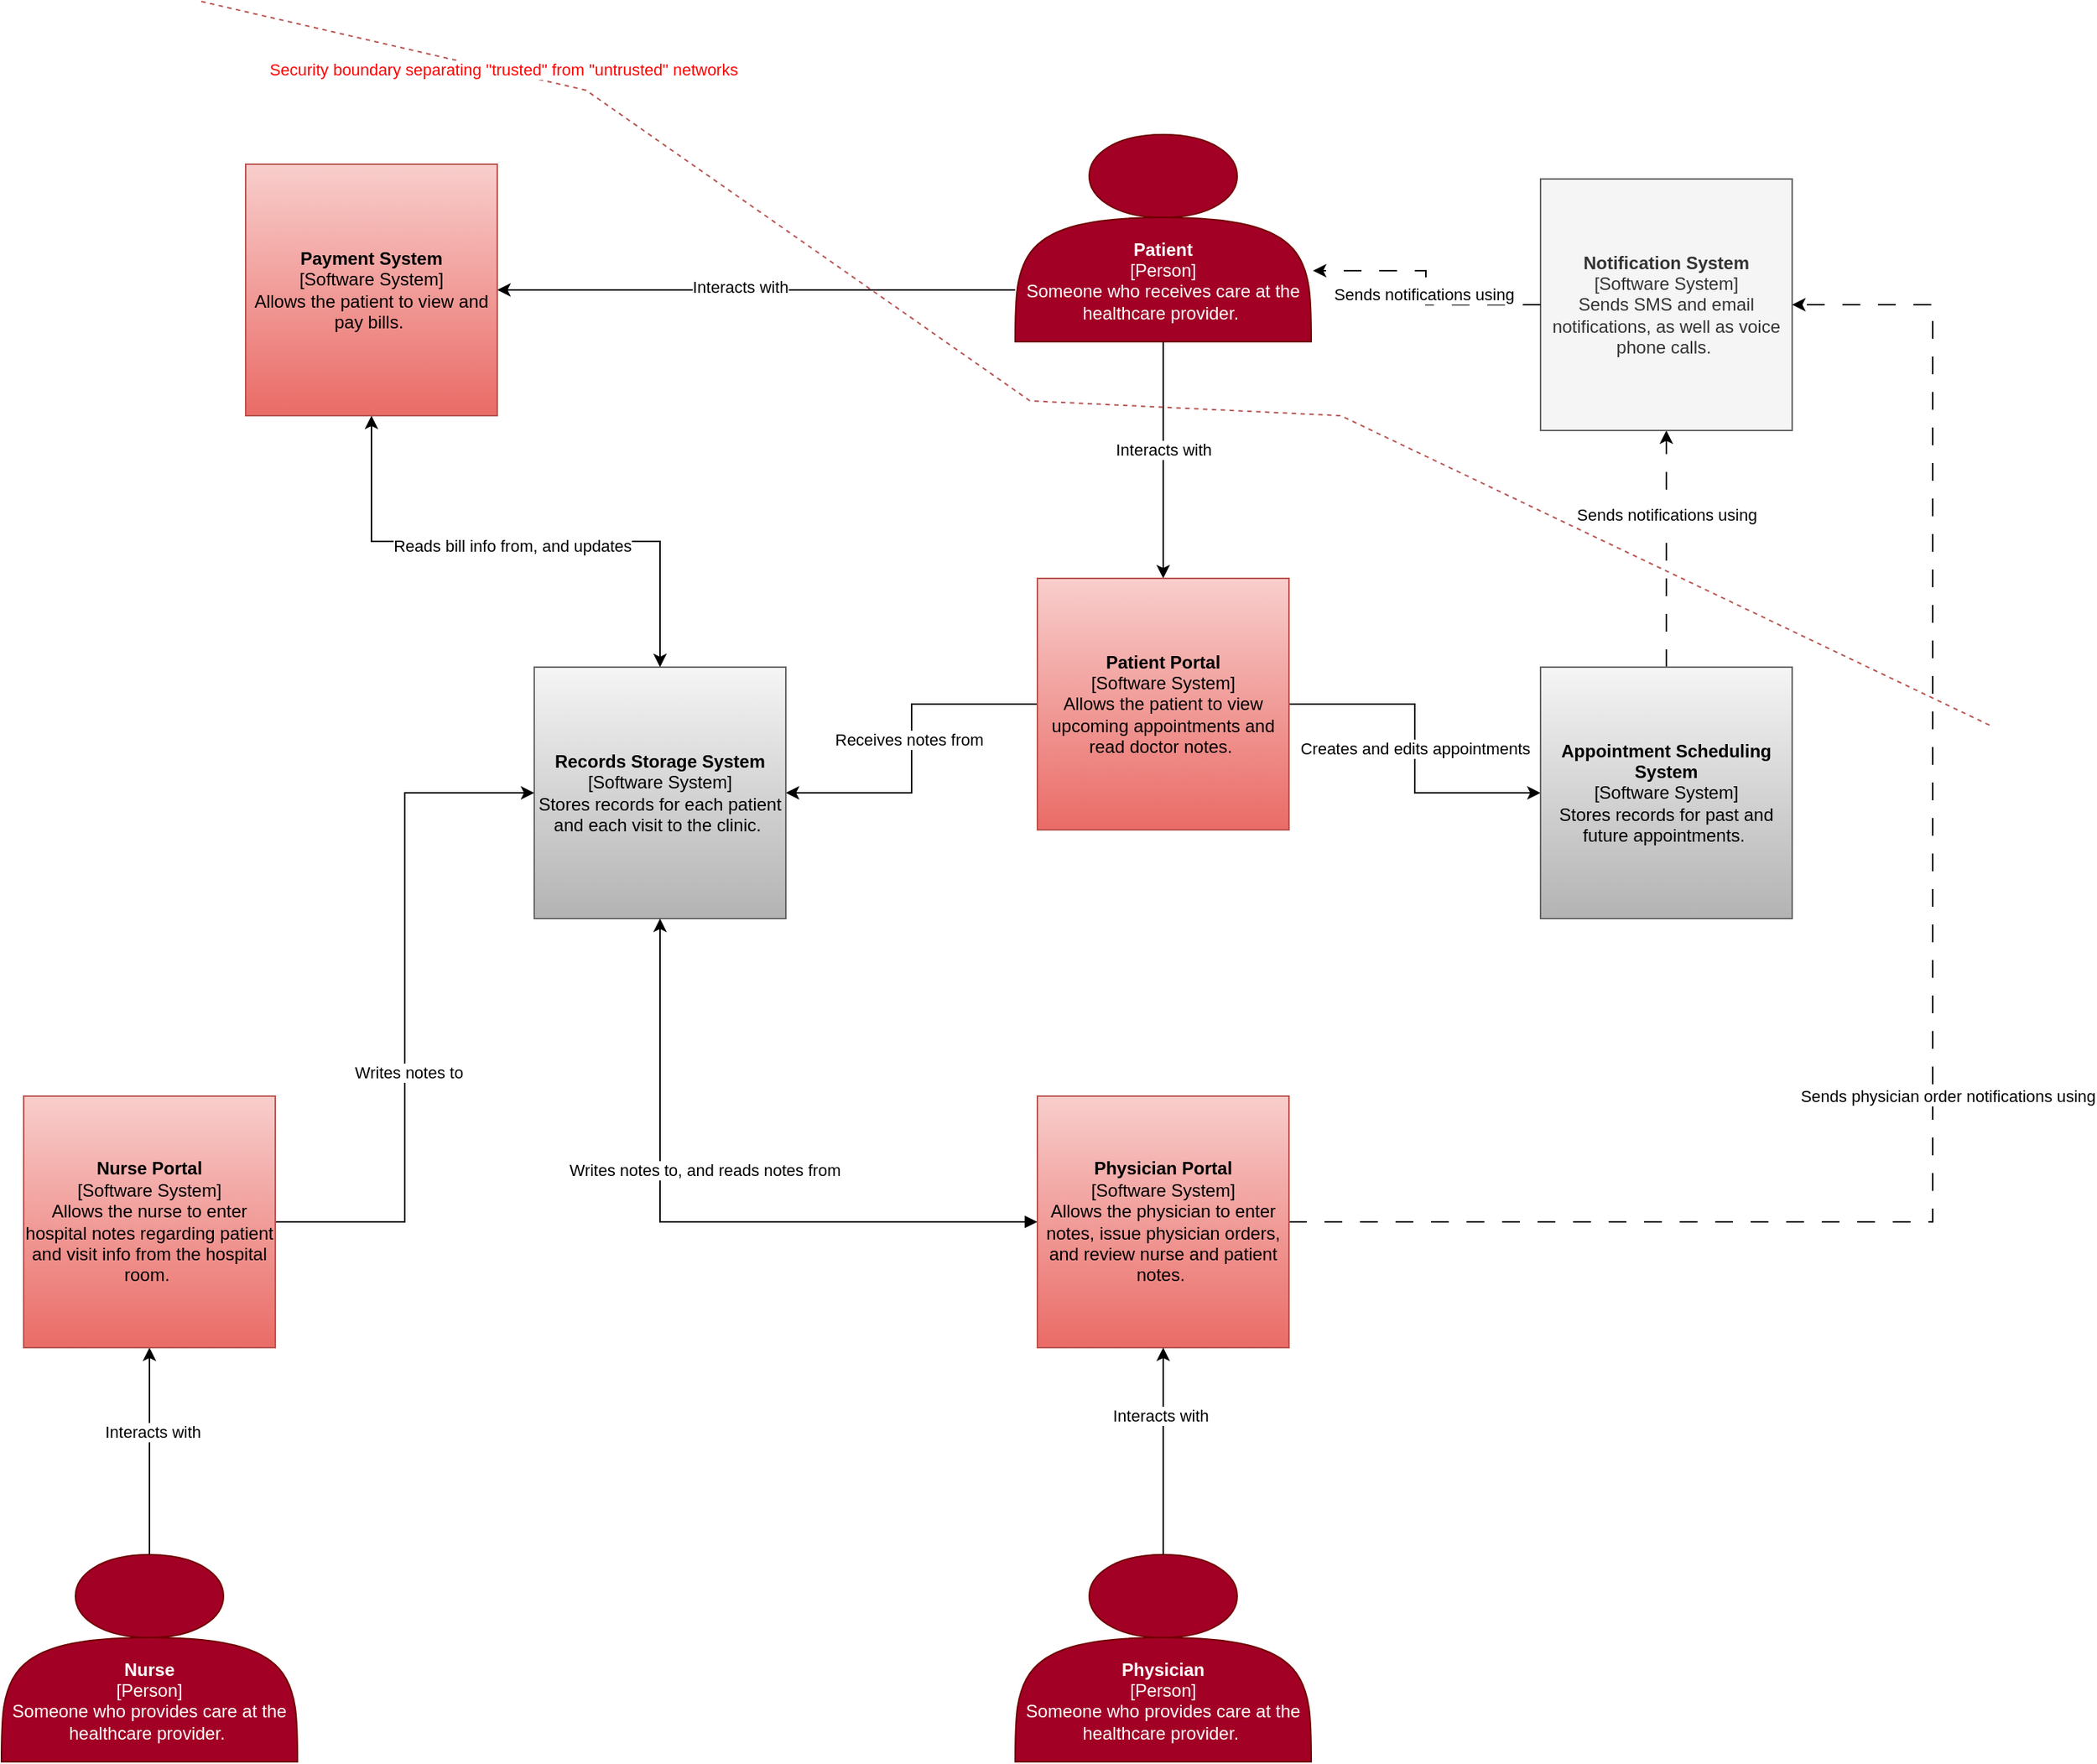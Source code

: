 <mxfile version="20.5.1" type="github">
  <diagram name="Page-1" id="6wdvCxNh-471eMVkn2ey">
    <mxGraphModel dx="2764" dy="891" grid="1" gridSize="10" guides="1" tooltips="1" connect="1" arrows="1" fold="1" page="1" pageScale="1" pageWidth="1100" pageHeight="850" math="0" shadow="0">
      <root>
        <mxCell id="0" />
        <mxCell id="1" parent="0" />
        <mxCell id="cHidrIDUAw1sjIVP_jHr-9" style="edgeStyle=orthogonalEdgeStyle;rounded=0;orthogonalLoop=1;jettySize=auto;html=1;entryX=0.5;entryY=0;entryDx=0;entryDy=0;" parent="1" source="cHidrIDUAw1sjIVP_jHr-1" target="cHidrIDUAw1sjIVP_jHr-2" edge="1">
          <mxGeometry relative="1" as="geometry" />
        </mxCell>
        <mxCell id="cHidrIDUAw1sjIVP_jHr-10" value="Interacts with" style="edgeLabel;html=1;align=center;verticalAlign=middle;resizable=0;points=[];" parent="cHidrIDUAw1sjIVP_jHr-9" vertex="1" connectable="0">
          <mxGeometry x="-0.086" relative="1" as="geometry">
            <mxPoint as="offset" />
          </mxGeometry>
        </mxCell>
        <mxCell id="AByTubor6ZIisQ7dZKOv-23" style="edgeStyle=orthogonalEdgeStyle;rounded=0;orthogonalLoop=1;jettySize=auto;html=1;exitX=0;exitY=0.75;exitDx=0;exitDy=0;strokeWidth=1;startArrow=none;startFill=0;" edge="1" parent="1" source="cHidrIDUAw1sjIVP_jHr-1" target="AByTubor6ZIisQ7dZKOv-19">
          <mxGeometry relative="1" as="geometry" />
        </mxCell>
        <mxCell id="AByTubor6ZIisQ7dZKOv-25" value="Interacts with" style="edgeLabel;html=1;align=center;verticalAlign=middle;resizable=0;points=[];" vertex="1" connectable="0" parent="AByTubor6ZIisQ7dZKOv-23">
          <mxGeometry x="0.067" y="-2" relative="1" as="geometry">
            <mxPoint as="offset" />
          </mxGeometry>
        </mxCell>
        <mxCell id="cHidrIDUAw1sjIVP_jHr-1" value="&lt;br&gt;&lt;br&gt;&lt;br&gt;&lt;br&gt;&lt;b&gt;Patient&lt;/b&gt;&lt;br&gt;[Person]&lt;br&gt;Someone who receives care at the healthcare provider.&amp;nbsp;" style="shape=actor;whiteSpace=wrap;html=1;fillColor=#a20025;strokeColor=#6F0000;fontColor=#ffffff;" parent="1" vertex="1">
          <mxGeometry x="-100" y="140" width="200" height="140" as="geometry" />
        </mxCell>
        <mxCell id="cHidrIDUAw1sjIVP_jHr-4" style="edgeStyle=orthogonalEdgeStyle;rounded=0;orthogonalLoop=1;jettySize=auto;html=1;exitX=0;exitY=0.5;exitDx=0;exitDy=0;entryX=1;entryY=0.5;entryDx=0;entryDy=0;" parent="1" source="cHidrIDUAw1sjIVP_jHr-2" target="cHidrIDUAw1sjIVP_jHr-3" edge="1">
          <mxGeometry relative="1" as="geometry" />
        </mxCell>
        <mxCell id="cHidrIDUAw1sjIVP_jHr-5" value="Receives notes from" style="edgeLabel;html=1;align=center;verticalAlign=middle;resizable=0;points=[];" parent="cHidrIDUAw1sjIVP_jHr-4" vertex="1" connectable="0">
          <mxGeometry x="-0.053" y="-2" relative="1" as="geometry">
            <mxPoint as="offset" />
          </mxGeometry>
        </mxCell>
        <mxCell id="cHidrIDUAw1sjIVP_jHr-7" style="edgeStyle=orthogonalEdgeStyle;rounded=0;orthogonalLoop=1;jettySize=auto;html=1;entryX=0;entryY=0.5;entryDx=0;entryDy=0;" parent="1" source="cHidrIDUAw1sjIVP_jHr-2" target="cHidrIDUAw1sjIVP_jHr-6" edge="1">
          <mxGeometry relative="1" as="geometry" />
        </mxCell>
        <mxCell id="cHidrIDUAw1sjIVP_jHr-8" value="Creates and edits appointments" style="edgeLabel;html=1;align=center;verticalAlign=middle;resizable=0;points=[];" parent="cHidrIDUAw1sjIVP_jHr-7" vertex="1" connectable="0">
          <mxGeometry relative="1" as="geometry">
            <mxPoint as="offset" />
          </mxGeometry>
        </mxCell>
        <mxCell id="cHidrIDUAw1sjIVP_jHr-2" value="&lt;div style=&quot;&quot;&gt;&lt;b style=&quot;background-color: initial;&quot;&gt;Patient Portal&lt;/b&gt;&lt;/div&gt;[Software System]&lt;br&gt;Allows the patient to view upcoming appointments and read doctor notes.&amp;nbsp;" style="whiteSpace=wrap;html=1;aspect=fixed;fillColor=#f8cecc;strokeColor=#b85450;fillStyle=solid;gradientColor=#ea6b66;" parent="1" vertex="1">
          <mxGeometry x="-85" y="440" width="170" height="170" as="geometry" />
        </mxCell>
        <mxCell id="cHidrIDUAw1sjIVP_jHr-3" value="&lt;div style=&quot;&quot;&gt;&lt;b&gt;Records Storage System&lt;/b&gt;&lt;/div&gt;[Software System]&lt;br&gt;Stores records for each patient and each visit to the clinic.&amp;nbsp;" style="whiteSpace=wrap;html=1;aspect=fixed;fillColor=#f5f5f5;fillStyle=solid;strokeColor=#666666;gradientColor=#b3b3b3;" parent="1" vertex="1">
          <mxGeometry x="-425" y="500" width="170" height="170" as="geometry" />
        </mxCell>
        <mxCell id="cHidrIDUAw1sjIVP_jHr-22" style="edgeStyle=orthogonalEdgeStyle;rounded=0;orthogonalLoop=1;jettySize=auto;html=1;entryX=0.5;entryY=1;entryDx=0;entryDy=0;dashed=1;dashPattern=12 12;" parent="1" source="cHidrIDUAw1sjIVP_jHr-6" target="cHidrIDUAw1sjIVP_jHr-21" edge="1">
          <mxGeometry relative="1" as="geometry" />
        </mxCell>
        <mxCell id="cHidrIDUAw1sjIVP_jHr-23" value="Sends notifications using" style="edgeLabel;html=1;align=center;verticalAlign=middle;resizable=0;points=[];" parent="cHidrIDUAw1sjIVP_jHr-22" vertex="1" connectable="0">
          <mxGeometry x="0.294" relative="1" as="geometry">
            <mxPoint as="offset" />
          </mxGeometry>
        </mxCell>
        <mxCell id="cHidrIDUAw1sjIVP_jHr-6" value="&lt;div style=&quot;&quot;&gt;&lt;b&gt;Appointment Scheduling System&lt;/b&gt;&lt;/div&gt;[Software System]&lt;br&gt;Stores records for past and future appointments.&amp;nbsp;" style="whiteSpace=wrap;html=1;aspect=fixed;fillColor=#f5f5f5;fillStyle=solid;strokeColor=#666666;gradientColor=#b3b3b3;" parent="1" vertex="1">
          <mxGeometry x="255" y="500" width="170" height="170" as="geometry" />
        </mxCell>
        <mxCell id="cHidrIDUAw1sjIVP_jHr-21" value="&lt;div style=&quot;&quot;&gt;&lt;b&gt;Notification System&lt;/b&gt;&lt;/div&gt;[Software System]&lt;br&gt;Sends SMS and email notifications, as well as voice phone calls.&amp;nbsp;" style="whiteSpace=wrap;html=1;aspect=fixed;fillColor=#f5f5f5;fillStyle=solid;strokeColor=#666666;fontColor=#333333;" parent="1" vertex="1">
          <mxGeometry x="255" y="170" width="170" height="170" as="geometry" />
        </mxCell>
        <mxCell id="cHidrIDUAw1sjIVP_jHr-24" style="rounded=0;orthogonalLoop=1;jettySize=auto;html=1;entryX=1.006;entryY=0.657;entryDx=0;entryDy=0;entryPerimeter=0;dashed=1;dashPattern=12 12;jumpStyle=none;edgeStyle=orthogonalEdgeStyle;" parent="1" source="cHidrIDUAw1sjIVP_jHr-21" target="cHidrIDUAw1sjIVP_jHr-1" edge="1">
          <mxGeometry relative="1" as="geometry" />
        </mxCell>
        <mxCell id="cHidrIDUAw1sjIVP_jHr-25" value="Sends notifications using" style="edgeLabel;html=1;align=center;verticalAlign=middle;resizable=0;points=[];" parent="cHidrIDUAw1sjIVP_jHr-24" vertex="1" connectable="0">
          <mxGeometry x="-0.03" y="2" relative="1" as="geometry">
            <mxPoint y="1" as="offset" />
          </mxGeometry>
        </mxCell>
        <mxCell id="AByTubor6ZIisQ7dZKOv-3" style="edgeStyle=orthogonalEdgeStyle;rounded=0;orthogonalLoop=1;jettySize=auto;html=1;exitX=0;exitY=0.5;exitDx=0;exitDy=0;entryX=0.5;entryY=1;entryDx=0;entryDy=0;startArrow=block;startFill=1;" edge="1" parent="1" source="AByTubor6ZIisQ7dZKOv-1" target="cHidrIDUAw1sjIVP_jHr-3">
          <mxGeometry relative="1" as="geometry" />
        </mxCell>
        <mxCell id="AByTubor6ZIisQ7dZKOv-4" value="Writes notes to, and reads notes from" style="edgeLabel;html=1;align=center;verticalAlign=middle;resizable=0;points=[];" vertex="1" connectable="0" parent="AByTubor6ZIisQ7dZKOv-3">
          <mxGeometry x="-0.135" y="2" relative="1" as="geometry">
            <mxPoint x="-26" y="-37" as="offset" />
          </mxGeometry>
        </mxCell>
        <mxCell id="AByTubor6ZIisQ7dZKOv-5" style="edgeStyle=orthogonalEdgeStyle;rounded=0;orthogonalLoop=1;jettySize=auto;html=1;exitX=1;exitY=0.5;exitDx=0;exitDy=0;entryX=1;entryY=0.5;entryDx=0;entryDy=0;startArrow=none;startFill=0;dashed=1;strokeWidth=1;dashPattern=12 12;" edge="1" parent="1" source="AByTubor6ZIisQ7dZKOv-1" target="cHidrIDUAw1sjIVP_jHr-21">
          <mxGeometry relative="1" as="geometry">
            <Array as="points">
              <mxPoint x="520" y="875" />
              <mxPoint x="520" y="255" />
            </Array>
          </mxGeometry>
        </mxCell>
        <mxCell id="AByTubor6ZIisQ7dZKOv-6" value="Sends physician order notifications using" style="edgeLabel;html=1;align=center;verticalAlign=middle;resizable=0;points=[];" vertex="1" connectable="0" parent="AByTubor6ZIisQ7dZKOv-5">
          <mxGeometry x="0.212" y="1" relative="1" as="geometry">
            <mxPoint x="11" y="177" as="offset" />
          </mxGeometry>
        </mxCell>
        <mxCell id="AByTubor6ZIisQ7dZKOv-1" value="&lt;div style=&quot;&quot;&gt;&lt;b style=&quot;background-color: initial;&quot;&gt;Physician Portal&lt;/b&gt;&lt;/div&gt;[Software System]&lt;br&gt;Allows the physician to enter notes, issue physician orders, and review nurse and patient notes.&amp;nbsp;" style="whiteSpace=wrap;html=1;aspect=fixed;fillColor=#f8cecc;strokeColor=#b85450;fillStyle=solid;gradientColor=#ea6b66;" vertex="1" parent="1">
          <mxGeometry x="-85" y="790" width="170" height="170" as="geometry" />
        </mxCell>
        <mxCell id="AByTubor6ZIisQ7dZKOv-7" style="edgeStyle=orthogonalEdgeStyle;rounded=0;orthogonalLoop=1;jettySize=auto;html=1;exitX=0.5;exitY=0;exitDx=0;exitDy=0;entryX=0.5;entryY=1;entryDx=0;entryDy=0;strokeWidth=1;startArrow=none;startFill=0;" edge="1" parent="1" source="AByTubor6ZIisQ7dZKOv-2" target="AByTubor6ZIisQ7dZKOv-1">
          <mxGeometry relative="1" as="geometry" />
        </mxCell>
        <mxCell id="AByTubor6ZIisQ7dZKOv-8" value="Interacts with" style="edgeLabel;html=1;align=center;verticalAlign=middle;resizable=0;points=[];" vertex="1" connectable="0" parent="AByTubor6ZIisQ7dZKOv-7">
          <mxGeometry x="0.353" y="2" relative="1" as="geometry">
            <mxPoint as="offset" />
          </mxGeometry>
        </mxCell>
        <mxCell id="AByTubor6ZIisQ7dZKOv-2" value="&lt;br&gt;&lt;br&gt;&lt;br&gt;&lt;br&gt;&lt;b&gt;Physician&lt;/b&gt;&lt;br&gt;[Person]&lt;br&gt;Someone who provides care at the healthcare provider.&amp;nbsp;" style="shape=actor;whiteSpace=wrap;html=1;fillColor=#a20025;strokeColor=#6F0000;fontColor=#ffffff;" vertex="1" parent="1">
          <mxGeometry x="-100" y="1100" width="200" height="140" as="geometry" />
        </mxCell>
        <mxCell id="AByTubor6ZIisQ7dZKOv-16" style="edgeStyle=orthogonalEdgeStyle;rounded=0;orthogonalLoop=1;jettySize=auto;html=1;exitX=0.5;exitY=0;exitDx=0;exitDy=0;entryX=0.5;entryY=1;entryDx=0;entryDy=0;strokeWidth=1;startArrow=none;startFill=0;" edge="1" parent="1" source="AByTubor6ZIisQ7dZKOv-10" target="AByTubor6ZIisQ7dZKOv-11">
          <mxGeometry relative="1" as="geometry" />
        </mxCell>
        <mxCell id="AByTubor6ZIisQ7dZKOv-17" value="Interacts with" style="edgeLabel;html=1;align=center;verticalAlign=middle;resizable=0;points=[];" vertex="1" connectable="0" parent="AByTubor6ZIisQ7dZKOv-16">
          <mxGeometry x="0.191" y="-2" relative="1" as="geometry">
            <mxPoint as="offset" />
          </mxGeometry>
        </mxCell>
        <mxCell id="AByTubor6ZIisQ7dZKOv-10" value="&lt;br&gt;&lt;br&gt;&lt;br&gt;&lt;br&gt;&lt;b&gt;Nurse&lt;br&gt;&lt;/b&gt;[Person]&lt;br&gt;Someone who provides care at the healthcare provider.&amp;nbsp;" style="shape=actor;whiteSpace=wrap;html=1;fillColor=#a20025;strokeColor=#6F0000;fontColor=#ffffff;" vertex="1" parent="1">
          <mxGeometry x="-785" y="1100" width="200" height="140" as="geometry" />
        </mxCell>
        <mxCell id="AByTubor6ZIisQ7dZKOv-13" style="edgeStyle=orthogonalEdgeStyle;rounded=0;orthogonalLoop=1;jettySize=auto;html=1;exitX=1;exitY=0.5;exitDx=0;exitDy=0;entryX=0;entryY=0.5;entryDx=0;entryDy=0;strokeWidth=1;startArrow=none;startFill=0;" edge="1" parent="1" source="AByTubor6ZIisQ7dZKOv-11" target="cHidrIDUAw1sjIVP_jHr-3">
          <mxGeometry relative="1" as="geometry" />
        </mxCell>
        <mxCell id="AByTubor6ZIisQ7dZKOv-14" value="Writes notes to" style="edgeLabel;html=1;align=center;verticalAlign=middle;resizable=0;points=[];" vertex="1" connectable="0" parent="AByTubor6ZIisQ7dZKOv-13">
          <mxGeometry x="-0.19" y="-2" relative="1" as="geometry">
            <mxPoint as="offset" />
          </mxGeometry>
        </mxCell>
        <mxCell id="AByTubor6ZIisQ7dZKOv-11" value="&lt;div style=&quot;&quot;&gt;&lt;b style=&quot;background-color: initial;&quot;&gt;Nurse Portal&lt;/b&gt;&lt;/div&gt;[Software System]&lt;br&gt;Allows the nurse to enter hospital notes regarding patient and visit info from the hospital room.&amp;nbsp;" style="whiteSpace=wrap;html=1;aspect=fixed;fillColor=#f8cecc;strokeColor=#b85450;fillStyle=solid;gradientColor=#ea6b66;" vertex="1" parent="1">
          <mxGeometry x="-770" y="790" width="170" height="170" as="geometry" />
        </mxCell>
        <mxCell id="AByTubor6ZIisQ7dZKOv-26" style="edgeStyle=orthogonalEdgeStyle;rounded=0;orthogonalLoop=1;jettySize=auto;html=1;exitX=0.5;exitY=1;exitDx=0;exitDy=0;entryX=0.5;entryY=0;entryDx=0;entryDy=0;strokeWidth=1;startArrow=classic;startFill=1;" edge="1" parent="1" source="AByTubor6ZIisQ7dZKOv-19" target="cHidrIDUAw1sjIVP_jHr-3">
          <mxGeometry relative="1" as="geometry" />
        </mxCell>
        <mxCell id="AByTubor6ZIisQ7dZKOv-27" value="Reads bill info from, and updates" style="edgeLabel;html=1;align=center;verticalAlign=middle;resizable=0;points=[];" vertex="1" connectable="0" parent="AByTubor6ZIisQ7dZKOv-26">
          <mxGeometry x="0.087" y="-3" relative="1" as="geometry">
            <mxPoint x="-19" as="offset" />
          </mxGeometry>
        </mxCell>
        <mxCell id="AByTubor6ZIisQ7dZKOv-19" value="&lt;div style=&quot;&quot;&gt;&lt;b style=&quot;background-color: initial;&quot;&gt;Payment System&lt;/b&gt;&lt;/div&gt;[Software System]&lt;br&gt;Allows the patient to view and pay bills.&amp;nbsp;" style="whiteSpace=wrap;html=1;aspect=fixed;fillColor=#f8cecc;strokeColor=#b85450;fillStyle=solid;gradientColor=#ea6b66;" vertex="1" parent="1">
          <mxGeometry x="-620" y="160" width="170" height="170" as="geometry" />
        </mxCell>
        <mxCell id="AByTubor6ZIisQ7dZKOv-28" value="" style="endArrow=none;dashed=1;html=1;rounded=0;strokeWidth=1;fillColor=#f8cecc;strokeColor=#b85450;" edge="1" parent="1">
          <mxGeometry width="50" height="50" relative="1" as="geometry">
            <mxPoint x="-650" y="50" as="sourcePoint" />
            <mxPoint x="560" y="540" as="targetPoint" />
            <Array as="points">
              <mxPoint x="-390" y="110" />
              <mxPoint x="-90" y="320" />
              <mxPoint x="120" y="330" />
            </Array>
          </mxGeometry>
        </mxCell>
        <mxCell id="AByTubor6ZIisQ7dZKOv-29" value="Security boundary separating &quot;trusted&quot; from &quot;untrusted&quot; networks" style="edgeLabel;html=1;align=center;verticalAlign=middle;resizable=0;points=[];fontColor=#FF0000;" vertex="1" connectable="0" parent="AByTubor6ZIisQ7dZKOv-28">
          <mxGeometry x="-0.687" y="1" relative="1" as="geometry">
            <mxPoint as="offset" />
          </mxGeometry>
        </mxCell>
      </root>
    </mxGraphModel>
  </diagram>
</mxfile>
